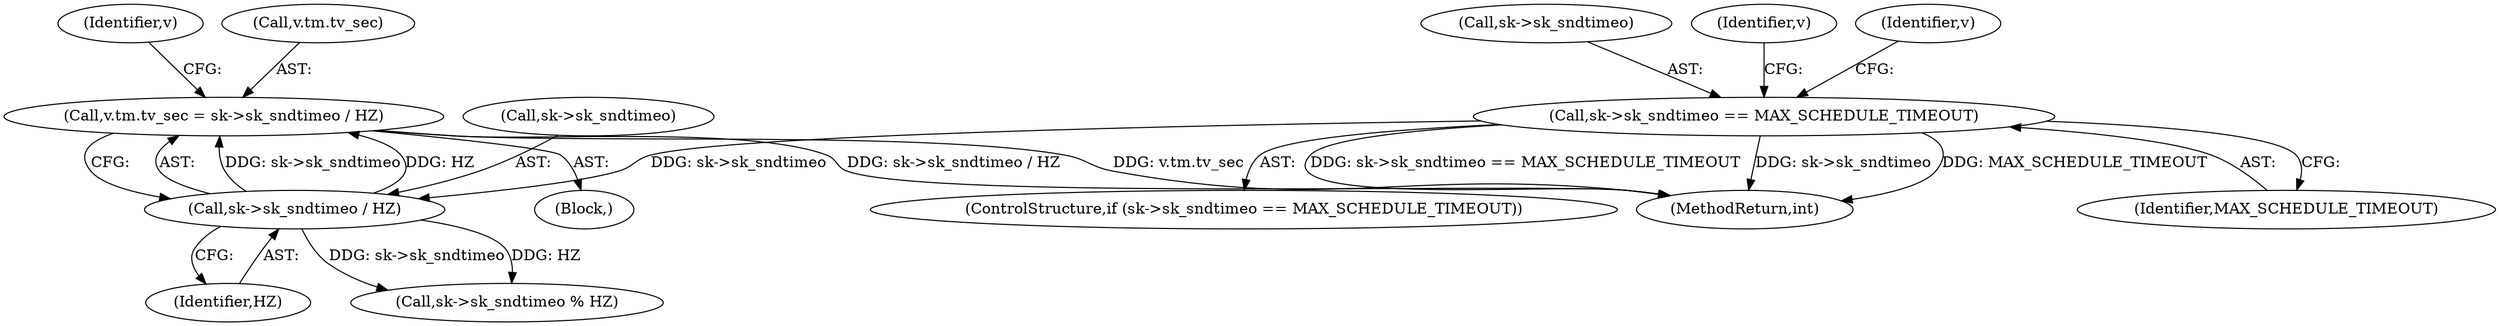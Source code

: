 digraph "0_linux_82981930125abfd39d7c8378a9cfdf5e1be2002b@integer" {
"1000502" [label="(Call,v.tm.tv_sec = sk->sk_sndtimeo / HZ)"];
"1000508" [label="(Call,sk->sk_sndtimeo / HZ)"];
"1000480" [label="(Call,sk->sk_sndtimeo == MAX_SCHEDULE_TIMEOUT)"];
"1000502" [label="(Call,v.tm.tv_sec = sk->sk_sndtimeo / HZ)"];
"1000481" [label="(Call,sk->sk_sndtimeo)"];
"1000512" [label="(Identifier,HZ)"];
"1000508" [label="(Call,sk->sk_sndtimeo / HZ)"];
"1000501" [label="(Block,)"];
"1000479" [label="(ControlStructure,if (sk->sk_sndtimeo == MAX_SCHEDULE_TIMEOUT))"];
"1000505" [label="(Identifier,v)"];
"1000503" [label="(Call,v.tm.tv_sec)"];
"1000744" [label="(MethodReturn,int)"];
"1000509" [label="(Call,sk->sk_sndtimeo)"];
"1000480" [label="(Call,sk->sk_sndtimeo == MAX_SCHEDULE_TIMEOUT)"];
"1000516" [label="(Identifier,v)"];
"1000521" [label="(Call,sk->sk_sndtimeo % HZ)"];
"1000489" [label="(Identifier,v)"];
"1000484" [label="(Identifier,MAX_SCHEDULE_TIMEOUT)"];
"1000502" -> "1000501"  [label="AST: "];
"1000502" -> "1000508"  [label="CFG: "];
"1000503" -> "1000502"  [label="AST: "];
"1000508" -> "1000502"  [label="AST: "];
"1000516" -> "1000502"  [label="CFG: "];
"1000502" -> "1000744"  [label="DDG: v.tm.tv_sec"];
"1000502" -> "1000744"  [label="DDG: sk->sk_sndtimeo / HZ"];
"1000508" -> "1000502"  [label="DDG: sk->sk_sndtimeo"];
"1000508" -> "1000502"  [label="DDG: HZ"];
"1000508" -> "1000512"  [label="CFG: "];
"1000509" -> "1000508"  [label="AST: "];
"1000512" -> "1000508"  [label="AST: "];
"1000480" -> "1000508"  [label="DDG: sk->sk_sndtimeo"];
"1000508" -> "1000521"  [label="DDG: sk->sk_sndtimeo"];
"1000508" -> "1000521"  [label="DDG: HZ"];
"1000480" -> "1000479"  [label="AST: "];
"1000480" -> "1000484"  [label="CFG: "];
"1000481" -> "1000480"  [label="AST: "];
"1000484" -> "1000480"  [label="AST: "];
"1000489" -> "1000480"  [label="CFG: "];
"1000505" -> "1000480"  [label="CFG: "];
"1000480" -> "1000744"  [label="DDG: sk->sk_sndtimeo == MAX_SCHEDULE_TIMEOUT"];
"1000480" -> "1000744"  [label="DDG: sk->sk_sndtimeo"];
"1000480" -> "1000744"  [label="DDG: MAX_SCHEDULE_TIMEOUT"];
}
